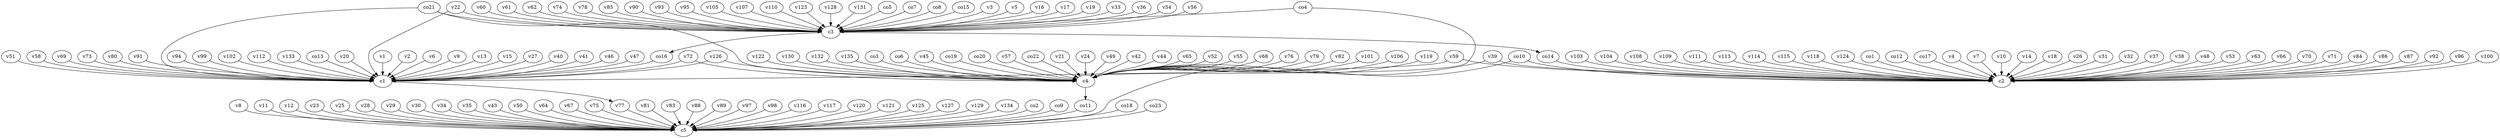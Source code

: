 strict digraph  {
c1;
c2;
c3;
c4;
c5;
v1;
v2;
v3;
v4;
v5;
v6;
v7;
v8;
v9;
v10;
v11;
v12;
v13;
v14;
v15;
v16;
v17;
v18;
v19;
v20;
v21;
v22;
v23;
v24;
v25;
v26;
v27;
v28;
v29;
v30;
v31;
v32;
v33;
v34;
v35;
v36;
v37;
v38;
v39;
v40;
v41;
v42;
v43;
v44;
v45;
v46;
v47;
v48;
v49;
v50;
v51;
v52;
v53;
v54;
v55;
v56;
v57;
v58;
v59;
v60;
v61;
v62;
v63;
v64;
v65;
v66;
v67;
v68;
v69;
v70;
v71;
v72;
v73;
v74;
v75;
v76;
v77;
v78;
v79;
v80;
v81;
v82;
v83;
v84;
v85;
v86;
v87;
v88;
v89;
v90;
v91;
v92;
v93;
v94;
v95;
v96;
v97;
v98;
v99;
v100;
v101;
v102;
v103;
v104;
v105;
v106;
v107;
v108;
v109;
v110;
v111;
v112;
v113;
v114;
v115;
v116;
v117;
v118;
v119;
v120;
v121;
v122;
v123;
v124;
v125;
v126;
v127;
v128;
v129;
v130;
v131;
v132;
v133;
v134;
v135;
co1;
co2;
co3;
co4;
co5;
co6;
co7;
co8;
co9;
co10;
co11;
co12;
co13;
co14;
co15;
co16;
co17;
co18;
co19;
co20;
co21;
co22;
co23;
c1 -> v77  [weight=1];
c3 -> co14  [weight=1];
c3 -> co16  [weight=1];
c4 -> co11  [weight=1];
v1 -> c1  [weight=1];
v2 -> c1  [weight=1];
v3 -> c3  [weight=1];
v4 -> c2  [weight=1];
v5 -> c3  [weight=1];
v6 -> c1  [weight=1];
v7 -> c2  [weight=1];
v8 -> c5  [weight=1];
v9 -> c1  [weight=1];
v10 -> c2  [weight=1];
v11 -> c5  [weight=1];
v12 -> c5  [weight=1];
v13 -> c1  [weight=1];
v14 -> c2  [weight=1];
v15 -> c1  [weight=1];
v16 -> c3  [weight=1];
v17 -> c3  [weight=1];
v18 -> c2  [weight=1];
v19 -> c3  [weight=1];
v20 -> c1  [weight=1];
v21 -> c4  [weight=1];
v22 -> c1  [weight=1];
v22 -> c3  [weight=1];
v23 -> c5  [weight=1];
v24 -> c4  [weight=1];
v25 -> c5  [weight=1];
v26 -> c2  [weight=1];
v27 -> c1  [weight=1];
v28 -> c5  [weight=1];
v29 -> c5  [weight=1];
v30 -> c5  [weight=1];
v31 -> c2  [weight=1];
v32 -> c2  [weight=1];
v33 -> c3  [weight=1];
v34 -> c5  [weight=1];
v35 -> c5  [weight=1];
v36 -> c3  [weight=1];
v37 -> c2  [weight=1];
v38 -> c2  [weight=1];
v39 -> c2  [weight=1];
v39 -> c4  [weight=1];
v40 -> c1  [weight=1];
v41 -> c1  [weight=1];
v42 -> c4  [weight=1];
v43 -> c5  [weight=1];
v44 -> c4  [weight=1];
v45 -> c4  [weight=1];
v46 -> c1  [weight=1];
v47 -> c1  [weight=1];
v48 -> c2  [weight=1];
v49 -> c4  [weight=1];
v50 -> c5  [weight=1];
v51 -> c1  [weight=1];
v52 -> c4  [weight=1];
v53 -> c2  [weight=1];
v54 -> c3  [weight=1];
v55 -> c4  [weight=1];
v56 -> c3  [weight=1];
v57 -> c4  [weight=1];
v58 -> c1  [weight=1];
v59 -> c1  [weight=1];
v59 -> c2  [weight=1];
v60 -> c3  [weight=1];
v61 -> c3  [weight=1];
v62 -> c3  [weight=1];
v63 -> c2  [weight=1];
v64 -> c5  [weight=1];
v65 -> c4  [weight=1];
v66 -> c2  [weight=1];
v67 -> c5  [weight=1];
v68 -> c4  [weight=1];
v69 -> c1  [weight=1];
v70 -> c2  [weight=1];
v71 -> c2  [weight=1];
v72 -> c1  [weight=1];
v72 -> c4  [weight=1];
v73 -> c1  [weight=1];
v74 -> c3  [weight=1];
v75 -> c5  [weight=1];
v76 -> c4  [weight=1];
v77 -> c5  [weight=1];
v78 -> c3  [weight=1];
v79 -> c4  [weight=1];
v80 -> c1  [weight=1];
v81 -> c5  [weight=1];
v82 -> c4  [weight=1];
v83 -> c5  [weight=1];
v84 -> c2  [weight=1];
v85 -> c3  [weight=1];
v86 -> c2  [weight=1];
v87 -> c2  [weight=1];
v88 -> c5  [weight=1];
v89 -> c5  [weight=1];
v90 -> c3  [weight=1];
v91 -> c1  [weight=1];
v92 -> c2  [weight=1];
v93 -> c3  [weight=1];
v94 -> c1  [weight=1];
v95 -> c3  [weight=1];
v96 -> c2  [weight=1];
v97 -> c5  [weight=1];
v98 -> c5  [weight=1];
v99 -> c1  [weight=1];
v100 -> c2  [weight=1];
v101 -> c4  [weight=1];
v102 -> c1  [weight=1];
v103 -> c2  [weight=1];
v104 -> c2  [weight=1];
v105 -> c3  [weight=1];
v106 -> c4  [weight=1];
v107 -> c3  [weight=1];
v108 -> c2  [weight=1];
v109 -> c2  [weight=1];
v110 -> c3  [weight=1];
v111 -> c2  [weight=1];
v112 -> c1  [weight=1];
v113 -> c2  [weight=1];
v114 -> c2  [weight=1];
v115 -> c2  [weight=1];
v116 -> c5  [weight=1];
v117 -> c5  [weight=1];
v118 -> c2  [weight=1];
v119 -> c4  [weight=1];
v120 -> c5  [weight=1];
v121 -> c5  [weight=1];
v122 -> c4  [weight=1];
v123 -> c3  [weight=1];
v124 -> c2  [weight=1];
v125 -> c5  [weight=1];
v126 -> c4  [weight=1];
v126 -> c1  [weight=1];
v127 -> c5  [weight=1];
v128 -> c3  [weight=1];
v129 -> c5  [weight=1];
v130 -> c4  [weight=1];
v131 -> c3  [weight=1];
v132 -> c4  [weight=1];
v133 -> c1  [weight=1];
v134 -> c5  [weight=1];
v135 -> c4  [weight=1];
co1 -> c2  [weight=1];
co2 -> c5  [weight=1];
co3 -> c4  [weight=1];
co4 -> c3  [weight=1];
co4 -> c4  [weight=1];
co5 -> c3  [weight=1];
co6 -> c4  [weight=1];
co7 -> c3  [weight=1];
co8 -> c3  [weight=1];
co9 -> c5  [weight=1];
co10 -> c2  [weight=1];
co10 -> c5  [weight=1];
co11 -> c5  [weight=1];
co12 -> c2  [weight=1];
co13 -> c1  [weight=1];
co14 -> c2  [weight=1];
co15 -> c3  [weight=1];
co16 -> c1  [weight=1];
co17 -> c2  [weight=1];
co18 -> c5  [weight=1];
co19 -> c4  [weight=1];
co20 -> c4  [weight=1];
co21 -> c3  [weight=1];
co21 -> c4  [weight=1];
co21 -> c1  [weight=1];
co22 -> c4  [weight=1];
co23 -> c5  [weight=1];
}
